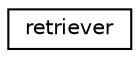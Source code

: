 digraph "Graphical Class Hierarchy"
{
 // LATEX_PDF_SIZE
  edge [fontname="Helvetica",fontsize="10",labelfontname="Helvetica",labelfontsize="10"];
  node [fontname="Helvetica",fontsize="10",shape=record];
  rankdir="LR";
  Node0 [label="retriever",height=0.2,width=0.4,color="black", fillcolor="white", style="filled",URL="$classretriever.html",tooltip=" "];
}
